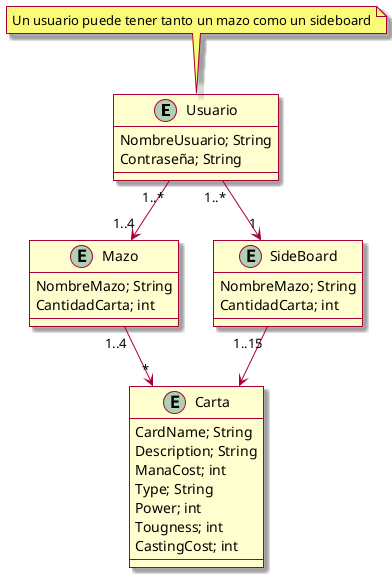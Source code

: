 @startuml
'https://plantuml.com/class-diagram
Skin rose

entity Usuario{
NombreUsuario; String
Contraseña; String
}
entity Mazo{
NombreMazo; String
CantidadCarta; int
}

entity Carta{
CardName; String
Description; String
ManaCost; int
Type; String
Power; int
Tougness; int
CastingCost; int
}

entity SideBoard{
NombreMazo; String
CantidadCarta; int
}

Usuario "1..*" --> "1..4" Mazo
Mazo "1..4" --> "*"Carta
Usuario "1..*" --> "1" SideBoard
SideBoard"1..15" --> Carta
note "Un usuario puede tener tanto un mazo como un sideboard" as n1

n1.. Usuario
@enduml